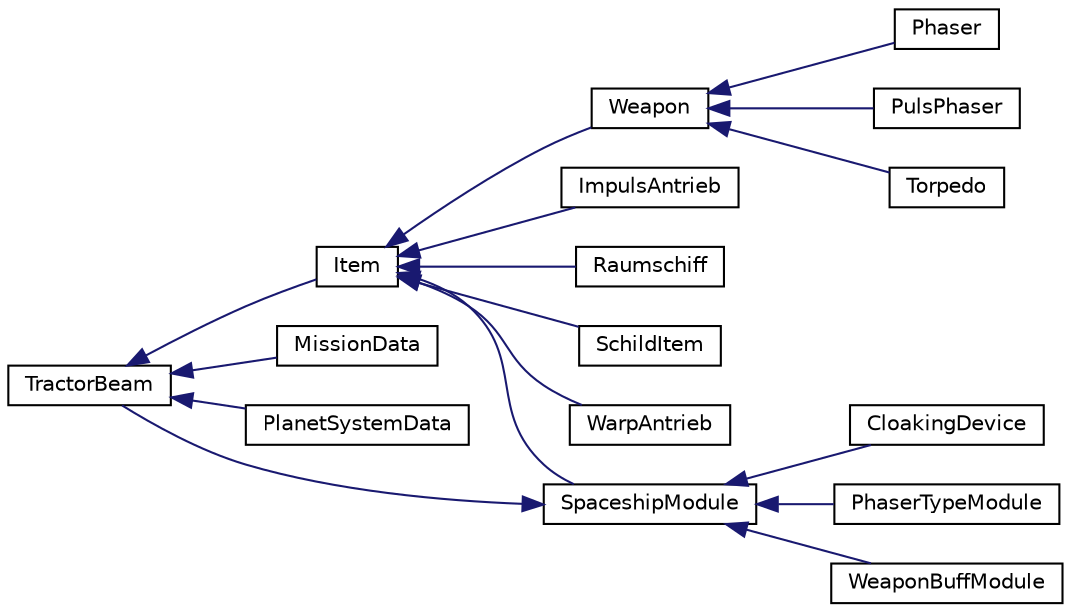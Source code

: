 digraph "Graphical Class Hierarchy"
{
  edge [fontname="Helvetica",fontsize="10",labelfontname="Helvetica",labelfontsize="10"];
  node [fontname="Helvetica",fontsize="10",shape=record];
  rankdir="LR";
  Node7 [label="ScriptableObject",height=0.2,width=0.4,color="grey75", fillcolor="white", style="filled"];
  Node7 -> Node0 [dir="back",color="midnightblue",fontsize="10",style="solid",fontname="Helvetica"];
  Node0 [label="Item",height=0.2,width=0.4,color="black", fillcolor="white", style="filled",URL="$class_item.html"];
  Node0 -> Node1 [dir="back",color="midnightblue",fontsize="10",style="solid",fontname="Helvetica"];
  Node1 [label="ImpulsAntrieb",height=0.2,width=0.4,color="black", fillcolor="white", style="filled",URL="$class_impuls_antrieb.html"];
  Node0 -> Node2 [dir="back",color="midnightblue",fontsize="10",style="solid",fontname="Helvetica"];
  Node2 [label="Raumschiff",height=0.2,width=0.4,color="black", fillcolor="white", style="filled",URL="$class_raumschiff.html"];
  Node0 -> Node3 [dir="back",color="midnightblue",fontsize="10",style="solid",fontname="Helvetica"];
  Node3 [label="SchildItem",height=0.2,width=0.4,color="black", fillcolor="white", style="filled",URL="$class_schild_item.html"];
  Node0 -> Node4 [dir="back",color="midnightblue",fontsize="10",style="solid",fontname="Helvetica"];
  Node4 [label="SpaceshipModule",height=0.2,width=0.4,color="black", fillcolor="white", style="filled",URL="$class_spaceship_module.html"];
  Node4 -> Node5 [dir="back",color="midnightblue",fontsize="10",style="solid",fontname="Helvetica"];
  Node5 [label="CloakingDevice",height=0.2,width=0.4,color="black", fillcolor="white", style="filled",URL="$class_cloaking_device.html"];
  Node4 -> Node6 [dir="back",color="midnightblue",fontsize="10",style="solid",fontname="Helvetica"];
  Node6 [label="PhaserTypeModule",height=0.2,width=0.4,color="black", fillcolor="white", style="filled",URL="$class_phaser_type_module.html"];
  Node4 -> Node7 [dir="back",color="midnightblue",fontsize="10",style="solid",fontname="Helvetica"];
  Node7 [label="TractorBeam",height=0.2,width=0.4,color="black", fillcolor="white", style="filled",URL="$class_tractor_beam.html"];
  Node4 -> Node8 [dir="back",color="midnightblue",fontsize="10",style="solid",fontname="Helvetica"];
  Node8 [label="WeaponBuffModule",height=0.2,width=0.4,color="black", fillcolor="white", style="filled",URL="$class_weapon_buff_module.html"];
  Node0 -> Node9 [dir="back",color="midnightblue",fontsize="10",style="solid",fontname="Helvetica"];
  Node9 [label="WarpAntrieb",height=0.2,width=0.4,color="black", fillcolor="white", style="filled",URL="$class_warp_antrieb.html"];
  Node0 -> Node10 [dir="back",color="midnightblue",fontsize="10",style="solid",fontname="Helvetica"];
  Node10 [label="Weapon",height=0.2,width=0.4,color="black", fillcolor="white", style="filled",URL="$class_weapon.html"];
  Node10 -> Node11 [dir="back",color="midnightblue",fontsize="10",style="solid",fontname="Helvetica"];
  Node11 [label="Phaser",height=0.2,width=0.4,color="black", fillcolor="white", style="filled",URL="$class_phaser.html"];
  Node10 -> Node12 [dir="back",color="midnightblue",fontsize="10",style="solid",fontname="Helvetica"];
  Node12 [label="PulsPhaser",height=0.2,width=0.4,color="black", fillcolor="white", style="filled",URL="$class_puls_phaser.html"];
  Node10 -> Node13 [dir="back",color="midnightblue",fontsize="10",style="solid",fontname="Helvetica"];
  Node13 [label="Torpedo",height=0.2,width=0.4,color="black", fillcolor="white", style="filled",URL="$class_torpedo.html"];
  Node7 -> Node22 [dir="back",color="midnightblue",fontsize="10",style="solid",fontname="Helvetica"];
  Node22 [label="MissionData",height=0.2,width=0.4,color="black", fillcolor="white", style="filled",URL="$class_mission_data.html"];
  Node7 -> Node23 [dir="back",color="midnightblue",fontsize="10",style="solid",fontname="Helvetica"];
  Node23 [label="PlanetSystemData",height=0.2,width=0.4,color="black", fillcolor="white", style="filled",URL="$class_planet_system_data.html"];
}
